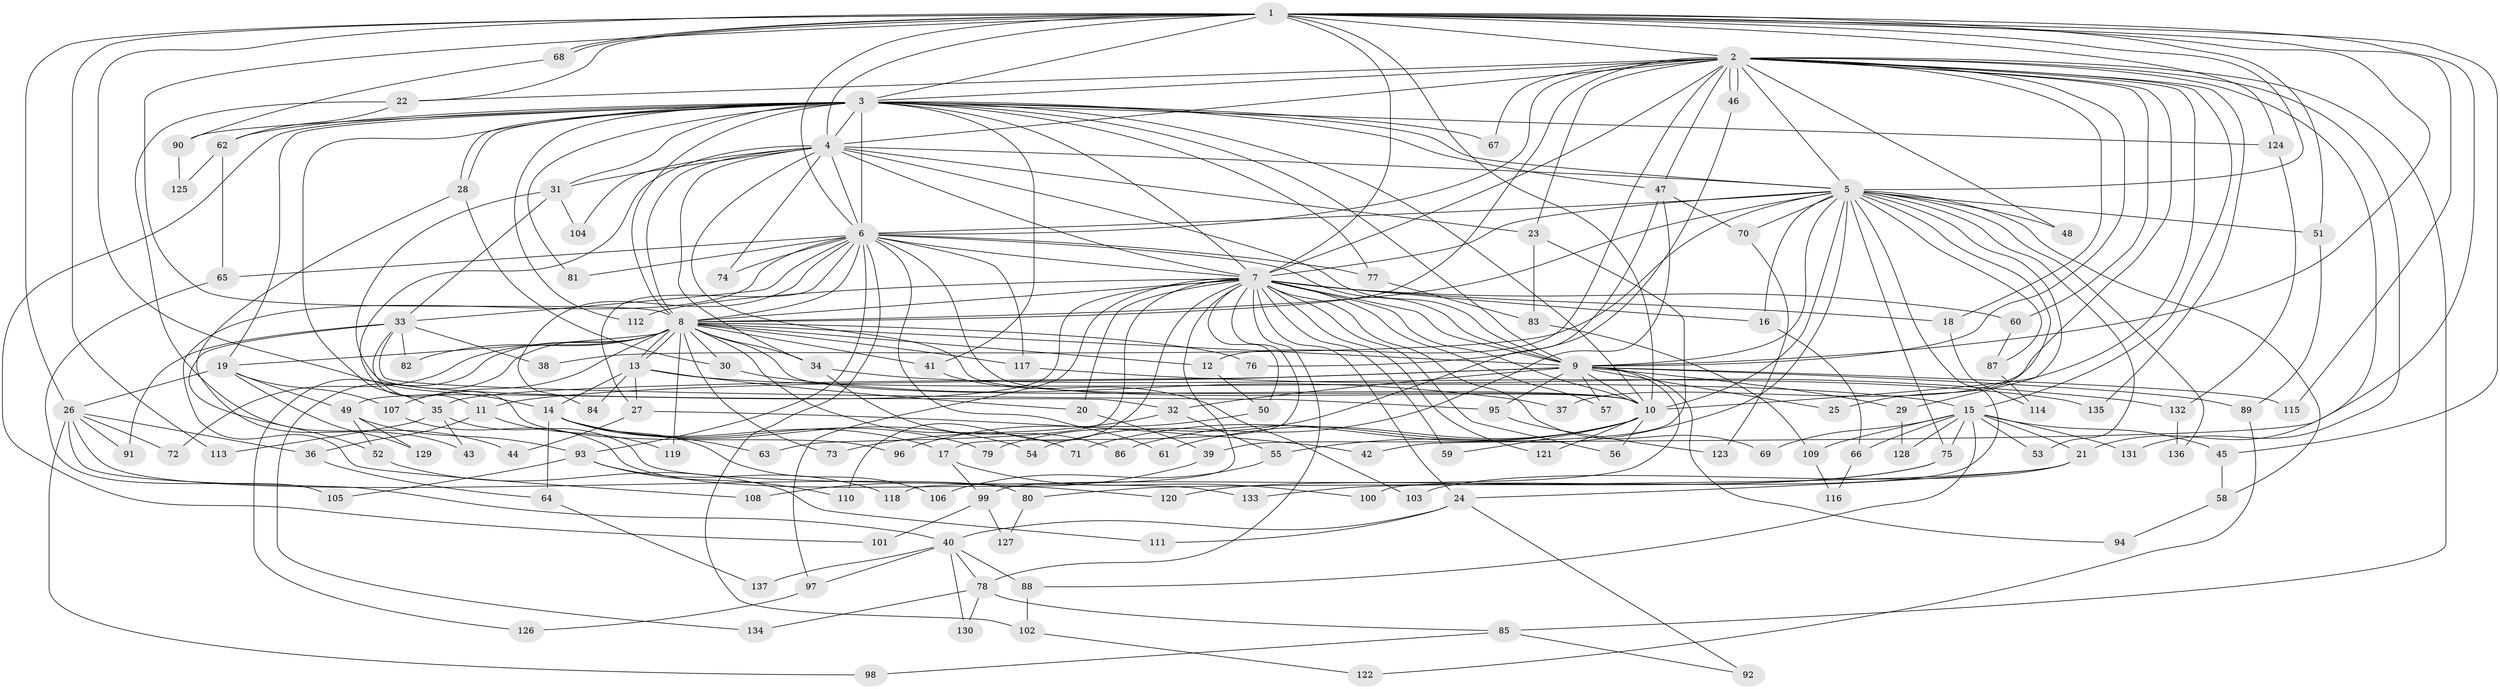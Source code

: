 // Generated by graph-tools (version 1.1) at 2025/35/03/09/25 02:35:07]
// undirected, 137 vertices, 299 edges
graph export_dot {
graph [start="1"]
  node [color=gray90,style=filled];
  1;
  2;
  3;
  4;
  5;
  6;
  7;
  8;
  9;
  10;
  11;
  12;
  13;
  14;
  15;
  16;
  17;
  18;
  19;
  20;
  21;
  22;
  23;
  24;
  25;
  26;
  27;
  28;
  29;
  30;
  31;
  32;
  33;
  34;
  35;
  36;
  37;
  38;
  39;
  40;
  41;
  42;
  43;
  44;
  45;
  46;
  47;
  48;
  49;
  50;
  51;
  52;
  53;
  54;
  55;
  56;
  57;
  58;
  59;
  60;
  61;
  62;
  63;
  64;
  65;
  66;
  67;
  68;
  69;
  70;
  71;
  72;
  73;
  74;
  75;
  76;
  77;
  78;
  79;
  80;
  81;
  82;
  83;
  84;
  85;
  86;
  87;
  88;
  89;
  90;
  91;
  92;
  93;
  94;
  95;
  96;
  97;
  98;
  99;
  100;
  101;
  102;
  103;
  104;
  105;
  106;
  107;
  108;
  109;
  110;
  111;
  112;
  113;
  114;
  115;
  116;
  117;
  118;
  119;
  120;
  121;
  122;
  123;
  124;
  125;
  126;
  127;
  128;
  129;
  130;
  131;
  132;
  133;
  134;
  135;
  136;
  137;
  1 -- 2;
  1 -- 3;
  1 -- 4;
  1 -- 5;
  1 -- 6;
  1 -- 7;
  1 -- 8;
  1 -- 9;
  1 -- 10;
  1 -- 14;
  1 -- 22;
  1 -- 26;
  1 -- 42;
  1 -- 45;
  1 -- 51;
  1 -- 68;
  1 -- 68;
  1 -- 113;
  1 -- 115;
  1 -- 124;
  2 -- 3;
  2 -- 4;
  2 -- 5;
  2 -- 6;
  2 -- 7;
  2 -- 8;
  2 -- 9;
  2 -- 10;
  2 -- 12;
  2 -- 15;
  2 -- 18;
  2 -- 21;
  2 -- 22;
  2 -- 23;
  2 -- 37;
  2 -- 46;
  2 -- 46;
  2 -- 47;
  2 -- 48;
  2 -- 60;
  2 -- 67;
  2 -- 85;
  2 -- 131;
  2 -- 135;
  3 -- 4;
  3 -- 5;
  3 -- 6;
  3 -- 7;
  3 -- 8;
  3 -- 9;
  3 -- 10;
  3 -- 19;
  3 -- 28;
  3 -- 28;
  3 -- 31;
  3 -- 35;
  3 -- 41;
  3 -- 47;
  3 -- 62;
  3 -- 67;
  3 -- 77;
  3 -- 81;
  3 -- 90;
  3 -- 101;
  3 -- 112;
  3 -- 124;
  4 -- 5;
  4 -- 6;
  4 -- 7;
  4 -- 8;
  4 -- 9;
  4 -- 10;
  4 -- 11;
  4 -- 23;
  4 -- 31;
  4 -- 34;
  4 -- 74;
  4 -- 104;
  5 -- 6;
  5 -- 7;
  5 -- 8;
  5 -- 9;
  5 -- 10;
  5 -- 16;
  5 -- 25;
  5 -- 29;
  5 -- 38;
  5 -- 48;
  5 -- 51;
  5 -- 53;
  5 -- 55;
  5 -- 58;
  5 -- 70;
  5 -- 75;
  5 -- 87;
  5 -- 100;
  5 -- 136;
  6 -- 7;
  6 -- 8;
  6 -- 9;
  6 -- 10;
  6 -- 27;
  6 -- 33;
  6 -- 61;
  6 -- 65;
  6 -- 74;
  6 -- 77;
  6 -- 81;
  6 -- 84;
  6 -- 93;
  6 -- 102;
  6 -- 108;
  6 -- 117;
  7 -- 8;
  7 -- 9;
  7 -- 10;
  7 -- 16;
  7 -- 17;
  7 -- 18;
  7 -- 20;
  7 -- 24;
  7 -- 49;
  7 -- 50;
  7 -- 56;
  7 -- 57;
  7 -- 59;
  7 -- 60;
  7 -- 63;
  7 -- 69;
  7 -- 78;
  7 -- 97;
  7 -- 110;
  7 -- 112;
  7 -- 118;
  7 -- 121;
  8 -- 9;
  8 -- 10;
  8 -- 12;
  8 -- 13;
  8 -- 13;
  8 -- 19;
  8 -- 30;
  8 -- 34;
  8 -- 41;
  8 -- 71;
  8 -- 72;
  8 -- 73;
  8 -- 76;
  8 -- 82;
  8 -- 107;
  8 -- 117;
  8 -- 119;
  8 -- 126;
  8 -- 134;
  9 -- 10;
  9 -- 11;
  9 -- 25;
  9 -- 29;
  9 -- 32;
  9 -- 35;
  9 -- 57;
  9 -- 89;
  9 -- 94;
  9 -- 95;
  9 -- 99;
  9 -- 115;
  10 -- 56;
  10 -- 59;
  10 -- 61;
  10 -- 71;
  10 -- 86;
  10 -- 121;
  11 -- 36;
  11 -- 119;
  12 -- 50;
  13 -- 14;
  13 -- 15;
  13 -- 20;
  13 -- 27;
  13 -- 84;
  14 -- 17;
  14 -- 54;
  14 -- 63;
  14 -- 64;
  14 -- 79;
  14 -- 106;
  15 -- 21;
  15 -- 45;
  15 -- 53;
  15 -- 66;
  15 -- 69;
  15 -- 75;
  15 -- 88;
  15 -- 109;
  15 -- 128;
  15 -- 131;
  16 -- 66;
  17 -- 99;
  17 -- 100;
  18 -- 114;
  19 -- 26;
  19 -- 49;
  19 -- 107;
  19 -- 129;
  20 -- 39;
  21 -- 24;
  21 -- 80;
  21 -- 103;
  22 -- 44;
  22 -- 62;
  23 -- 39;
  23 -- 83;
  24 -- 40;
  24 -- 92;
  24 -- 111;
  26 -- 36;
  26 -- 40;
  26 -- 72;
  26 -- 80;
  26 -- 91;
  26 -- 98;
  27 -- 42;
  27 -- 44;
  28 -- 30;
  28 -- 43;
  29 -- 128;
  30 -- 37;
  31 -- 32;
  31 -- 33;
  31 -- 104;
  32 -- 55;
  32 -- 73;
  33 -- 38;
  33 -- 52;
  33 -- 82;
  33 -- 91;
  33 -- 95;
  33 -- 96;
  34 -- 86;
  34 -- 135;
  35 -- 43;
  35 -- 113;
  35 -- 133;
  36 -- 64;
  39 -- 108;
  40 -- 78;
  40 -- 88;
  40 -- 97;
  40 -- 130;
  40 -- 137;
  41 -- 103;
  45 -- 58;
  46 -- 76;
  47 -- 54;
  47 -- 70;
  47 -- 79;
  49 -- 52;
  49 -- 93;
  49 -- 129;
  50 -- 96;
  51 -- 89;
  52 -- 111;
  55 -- 106;
  58 -- 94;
  60 -- 87;
  62 -- 65;
  62 -- 125;
  64 -- 137;
  65 -- 105;
  66 -- 116;
  68 -- 90;
  70 -- 123;
  75 -- 120;
  75 -- 133;
  77 -- 83;
  78 -- 85;
  78 -- 130;
  78 -- 134;
  80 -- 127;
  83 -- 109;
  85 -- 92;
  85 -- 98;
  87 -- 114;
  88 -- 102;
  89 -- 122;
  90 -- 125;
  93 -- 105;
  93 -- 110;
  93 -- 118;
  95 -- 123;
  97 -- 126;
  99 -- 101;
  99 -- 127;
  102 -- 122;
  107 -- 120;
  109 -- 116;
  117 -- 132;
  124 -- 132;
  132 -- 136;
}
